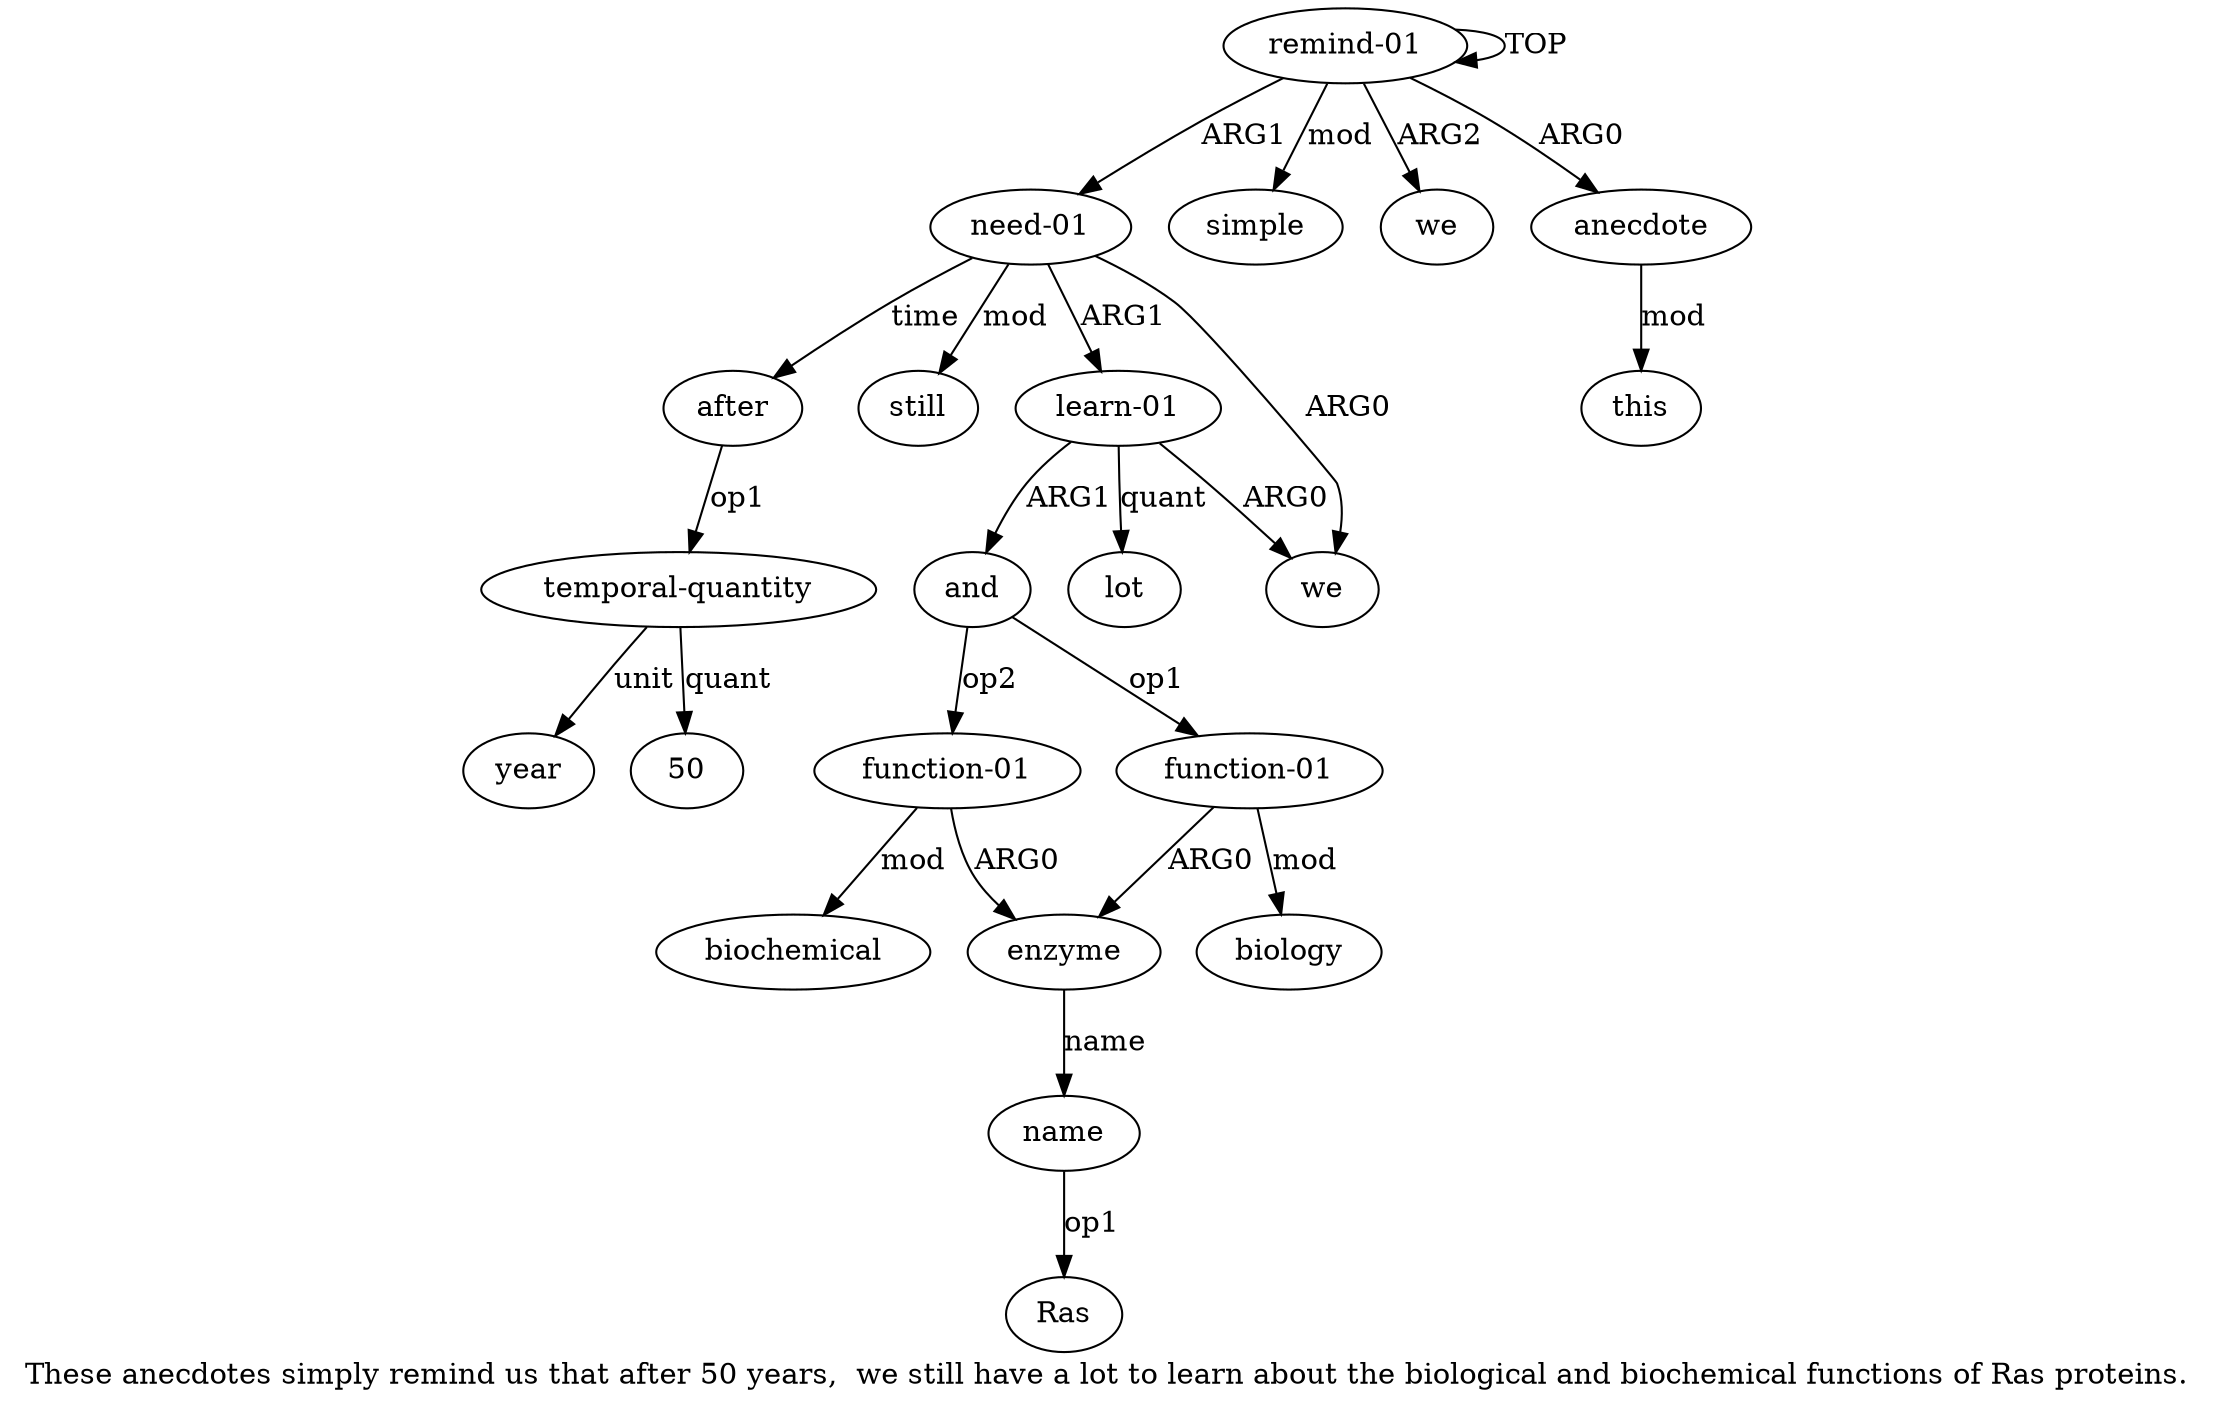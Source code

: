 digraph  {
	graph [label="These anecdotes simply remind us that after 50 years,  we still have a lot to learn about the biological and biochemical functions \
of Ras proteins."];
	node [label="\N"];
	"a9 Ras"	 [color=black,
		gold_ind=-1,
		gold_label=Ras,
		label=Ras,
		test_ind=-1,
		test_label=Ras];
	a15	 [color=black,
		gold_ind=15,
		gold_label=after,
		label=after,
		test_ind=15,
		test_label=after];
	a16	 [color=black,
		gold_ind=16,
		gold_label="temporal-quantity",
		label="temporal-quantity",
		test_ind=16,
		test_label="temporal-quantity"];
	a15 -> a16 [key=0,
	color=black,
	gold_label=op1,
	label=op1,
	test_label=op1];
a14 [color=black,
	gold_ind=14,
	gold_label=still,
	label=still,
	test_ind=14,
	test_label=still];
a17 [color=black,
	gold_ind=17,
	gold_label=year,
	label=year,
	test_ind=17,
	test_label=year];
a16 -> a17 [key=0,
color=black,
gold_label=unit,
label=unit,
test_label=unit];
"a16 50" [color=black,
gold_ind=-1,
gold_label=50,
label=50,
test_ind=-1,
test_label=50];
a16 -> "a16 50" [key=0,
color=black,
gold_label=quant,
label=quant,
test_label=quant];
a11 [color=black,
gold_ind=11,
gold_label="function-01",
label="function-01",
test_ind=11,
test_label="function-01"];
a12 [color=black,
gold_ind=12,
gold_label=biochemical,
label=biochemical,
test_ind=12,
test_label=biochemical];
a11 -> a12 [key=0,
color=black,
gold_label=mod,
label=mod,
test_label=mod];
a8 [color=black,
gold_ind=8,
gold_label=enzyme,
label=enzyme,
test_ind=8,
test_label=enzyme];
a11 -> a8 [key=0,
color=black,
gold_label=ARG0,
label=ARG0,
test_label=ARG0];
a10 [color=black,
gold_ind=10,
gold_label=biology,
label=biology,
test_ind=10,
test_label=biology];
a13 [color=black,
gold_ind=13,
gold_label=lot,
label=lot,
test_ind=13,
test_label=lot];
a19 [color=black,
gold_ind=19,
gold_label=simple,
label=simple,
test_ind=19,
test_label=simple];
a18 [color=black,
gold_ind=18,
gold_label=we,
label=we,
test_ind=18,
test_label=we];
a1 [color=black,
gold_ind=1,
gold_label=anecdote,
label=anecdote,
test_ind=1,
test_label=anecdote];
a2 [color=black,
gold_ind=2,
gold_label=this,
label=this,
test_ind=2,
test_label=this];
a1 -> a2 [key=0,
color=black,
gold_label=mod,
label=mod,
test_label=mod];
a0 [color=black,
gold_ind=0,
gold_label="remind-01",
label="remind-01",
test_ind=0,
test_label="remind-01"];
a0 -> a19 [key=0,
color=black,
gold_label=mod,
label=mod,
test_label=mod];
a0 -> a18 [key=0,
color=black,
gold_label=ARG2,
label=ARG2,
test_label=ARG2];
a0 -> a1 [key=0,
color=black,
gold_label=ARG0,
label=ARG0,
test_label=ARG0];
a0 -> a0 [key=0,
color=black,
gold_label=TOP,
label=TOP,
test_label=TOP];
a3 [color=black,
gold_ind=3,
gold_label="need-01",
label="need-01",
test_ind=3,
test_label="need-01"];
a0 -> a3 [key=0,
color=black,
gold_label=ARG1,
label=ARG1,
test_label=ARG1];
a3 -> a15 [key=0,
color=black,
gold_label=time,
label=time,
test_label=time];
a3 -> a14 [key=0,
color=black,
gold_label=mod,
label=mod,
test_label=mod];
a5 [color=black,
gold_ind=5,
gold_label="learn-01",
label="learn-01",
test_ind=5,
test_label="learn-01"];
a3 -> a5 [key=0,
color=black,
gold_label=ARG1,
label=ARG1,
test_label=ARG1];
a4 [color=black,
gold_ind=4,
gold_label=we,
label=we,
test_ind=4,
test_label=we];
a3 -> a4 [key=0,
color=black,
gold_label=ARG0,
label=ARG0,
test_label=ARG0];
a5 -> a13 [key=0,
color=black,
gold_label=quant,
label=quant,
test_label=quant];
a5 -> a4 [key=0,
color=black,
gold_label=ARG0,
label=ARG0,
test_label=ARG0];
a6 [color=black,
gold_ind=6,
gold_label=and,
label=and,
test_ind=6,
test_label=and];
a5 -> a6 [key=0,
color=black,
gold_label=ARG1,
label=ARG1,
test_label=ARG1];
a7 [color=black,
gold_ind=7,
gold_label="function-01",
label="function-01",
test_ind=7,
test_label="function-01"];
a7 -> a10 [key=0,
color=black,
gold_label=mod,
label=mod,
test_label=mod];
a7 -> a8 [key=0,
color=black,
gold_label=ARG0,
label=ARG0,
test_label=ARG0];
a6 -> a11 [key=0,
color=black,
gold_label=op2,
label=op2,
test_label=op2];
a6 -> a7 [key=0,
color=black,
gold_label=op1,
label=op1,
test_label=op1];
a9 [color=black,
gold_ind=9,
gold_label=name,
label=name,
test_ind=9,
test_label=name];
a9 -> "a9 Ras" [key=0,
color=black,
gold_label=op1,
label=op1,
test_label=op1];
a8 -> a9 [key=0,
color=black,
gold_label=name,
label=name,
test_label=name];
}
